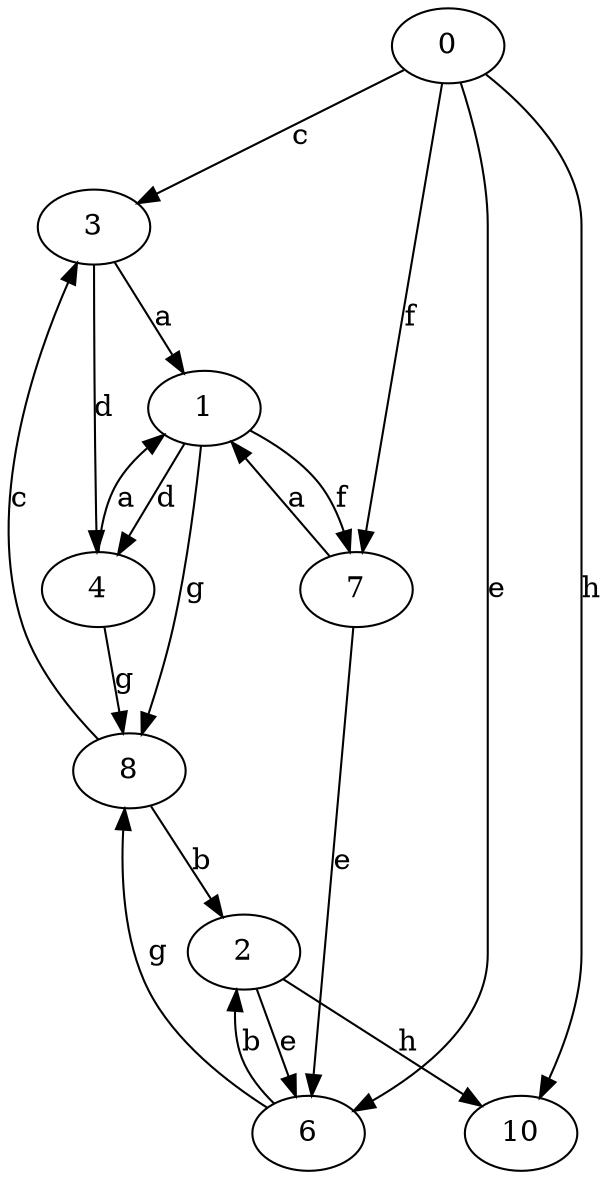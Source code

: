 strict digraph  {
0;
1;
2;
3;
4;
6;
7;
8;
10;
0 -> 3  [label=c];
0 -> 6  [label=e];
0 -> 7  [label=f];
0 -> 10  [label=h];
1 -> 4  [label=d];
1 -> 7  [label=f];
1 -> 8  [label=g];
2 -> 6  [label=e];
2 -> 10  [label=h];
3 -> 1  [label=a];
3 -> 4  [label=d];
4 -> 1  [label=a];
4 -> 8  [label=g];
6 -> 2  [label=b];
6 -> 8  [label=g];
7 -> 1  [label=a];
7 -> 6  [label=e];
8 -> 2  [label=b];
8 -> 3  [label=c];
}
